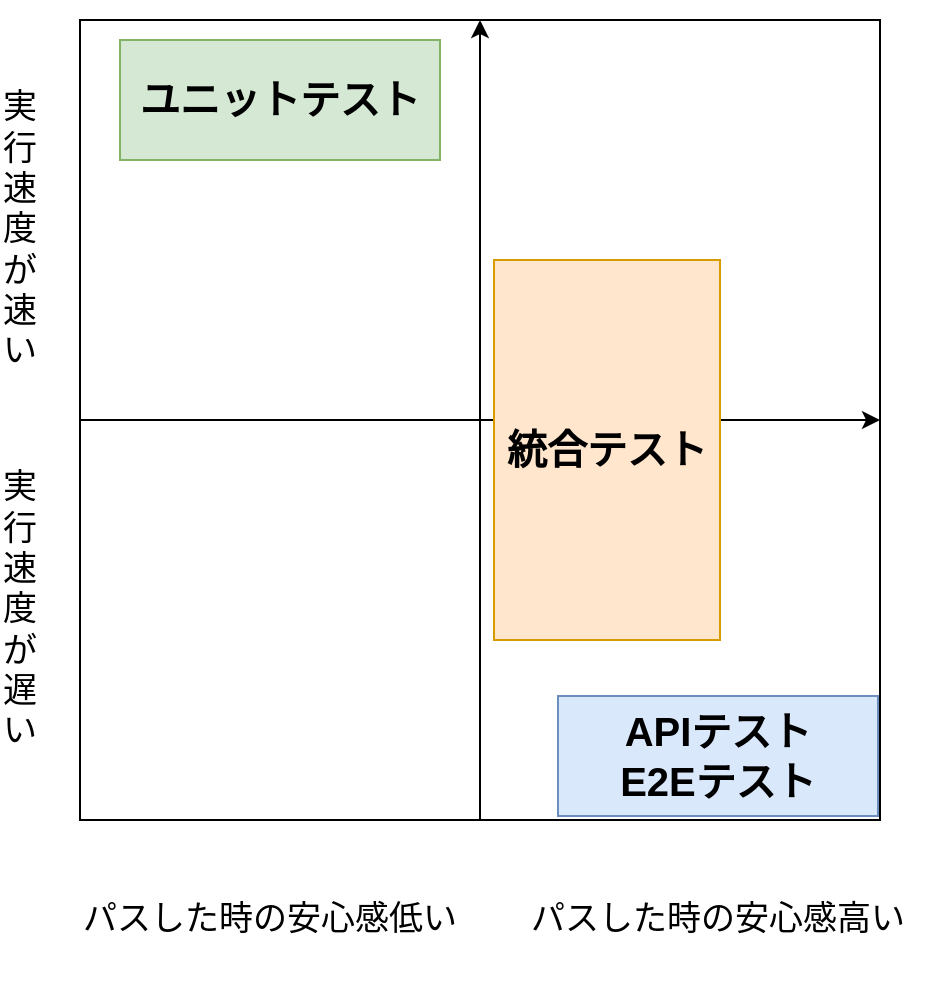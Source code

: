 <mxfile>
    <diagram id="WceE8TMrJHSE34dS2hLt" name="ページ1">
        <mxGraphModel dx="430" dy="843" grid="1" gridSize="10" guides="1" tooltips="1" connect="1" arrows="1" fold="1" page="1" pageScale="1" pageWidth="827" pageHeight="1169" background="#ffffff" math="0" shadow="0">
            <root>
                <mxCell id="0"/>
                <mxCell id="1" parent="0"/>
                <mxCell id="2" value="" style="whiteSpace=wrap;html=1;aspect=fixed;" parent="1" vertex="1">
                    <mxGeometry x="200" y="200" width="400" height="400" as="geometry"/>
                </mxCell>
                <mxCell id="3" value="" style="endArrow=classic;html=1;entryX=1;entryY=0.5;entryDx=0;entryDy=0;exitX=0;exitY=0.5;exitDx=0;exitDy=0;" parent="1" source="2" target="2" edge="1">
                    <mxGeometry width="50" height="50" relative="1" as="geometry">
                        <mxPoint x="240" y="400" as="sourcePoint"/>
                        <mxPoint x="440" y="440" as="targetPoint"/>
                    </mxGeometry>
                </mxCell>
                <mxCell id="4" value="" style="endArrow=classic;html=1;exitX=0.5;exitY=1;exitDx=0;exitDy=0;entryX=0.5;entryY=0;entryDx=0;entryDy=0;" parent="1" source="2" target="2" edge="1">
                    <mxGeometry width="50" height="50" relative="1" as="geometry">
                        <mxPoint x="390" y="490" as="sourcePoint"/>
                        <mxPoint x="440" y="440" as="targetPoint"/>
                    </mxGeometry>
                </mxCell>
                <mxCell id="6" value="パスした時の安心感高い" style="text;html=1;strokeColor=none;fillColor=none;align=center;verticalAlign=middle;whiteSpace=wrap;rounded=0;fontSize=17;" parent="1" vertex="1">
                    <mxGeometry x="414" y="620" width="210" height="60" as="geometry"/>
                </mxCell>
                <mxCell id="7" value="実行速度が速い" style="text;html=1;strokeColor=none;fillColor=none;align=center;verticalAlign=middle;whiteSpace=wrap;rounded=0;fontSize=17;rotation=0;" parent="1" vertex="1">
                    <mxGeometry x="160" y="190" width="20" height="230" as="geometry"/>
                </mxCell>
                <mxCell id="8" value="パスした時の安心感低い" style="text;html=1;strokeColor=none;fillColor=none;align=center;verticalAlign=middle;whiteSpace=wrap;rounded=0;fontSize=17;" parent="1" vertex="1">
                    <mxGeometry x="190" y="620" width="210" height="60" as="geometry"/>
                </mxCell>
                <mxCell id="9" value="&lt;span style=&quot;font-size: 20px;&quot;&gt;&lt;b&gt;統合テスト&lt;br&gt;&lt;/b&gt;&lt;/span&gt;" style="text;html=1;strokeColor=#d79b00;fillColor=#ffe6cc;align=center;verticalAlign=middle;whiteSpace=wrap;rounded=0;fontSize=17;" parent="1" vertex="1">
                    <mxGeometry x="407" y="320" width="113" height="190" as="geometry"/>
                </mxCell>
                <mxCell id="10" value="&lt;span style=&quot;font-size: 20px;&quot;&gt;&lt;b&gt;ユニットテスト&lt;/b&gt;&lt;/span&gt;" style="text;html=1;strokeColor=#82b366;fillColor=#d5e8d4;align=center;verticalAlign=middle;whiteSpace=wrap;rounded=0;fontSize=17;" parent="1" vertex="1">
                    <mxGeometry x="220" y="210" width="160" height="60" as="geometry"/>
                </mxCell>
                <mxCell id="12" value="実行速度が遅い" style="text;html=1;strokeColor=none;fillColor=none;align=center;verticalAlign=middle;whiteSpace=wrap;rounded=0;fontSize=17;rotation=0;" parent="1" vertex="1">
                    <mxGeometry x="160" y="380" width="20" height="230" as="geometry"/>
                </mxCell>
                <mxCell id="14" value="&lt;span style=&quot;font-size: 20px;&quot;&gt;&lt;b&gt;APIテスト&lt;br&gt;E2Eテスト&lt;br&gt;&lt;/b&gt;&lt;/span&gt;" style="text;html=1;strokeColor=#6c8ebf;fillColor=#dae8fc;align=center;verticalAlign=middle;whiteSpace=wrap;rounded=0;fontSize=17;" parent="1" vertex="1">
                    <mxGeometry x="439" y="538" width="160" height="60" as="geometry"/>
                </mxCell>
            </root>
        </mxGraphModel>
    </diagram>
</mxfile>